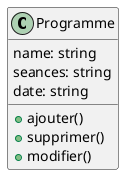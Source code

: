 @startuml "Hova"

class Programme {
    name: string
    seances: string
    date: string

    +ajouter()
    +supprimer()
    +modifier()
    
}
@enduml